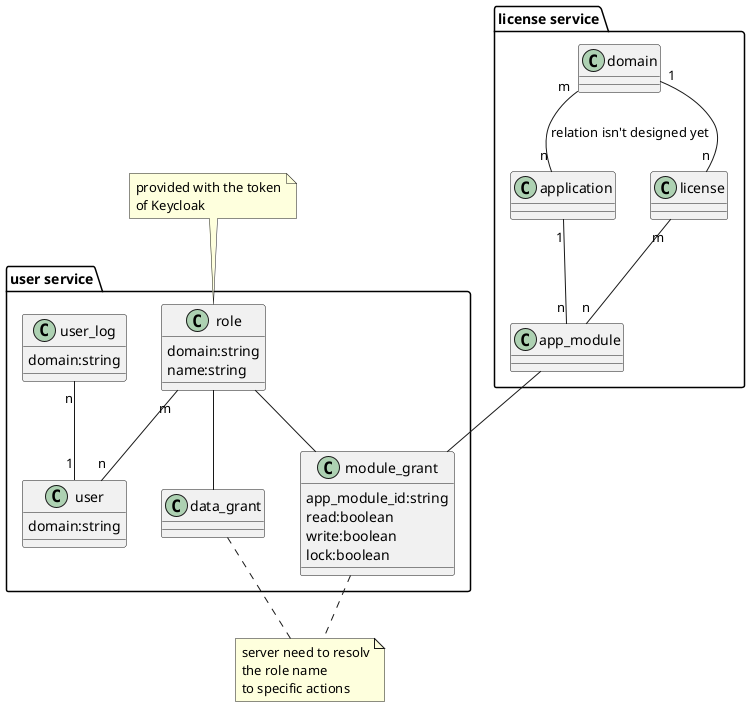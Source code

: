@startuml

package "license service" {
    class domain {

    }

    class application {
    }

    class app_module {
    }

    domain "m" -- "n" application: relation isn't designed yet
    application "1" -- "n" app_module

    class license {
    }
}

license "m" -- "n" app_module
domain "1" -- "n" license


package "user service" {
    class user {
        domain:string
    }

    class user_log {
        domain:string
    }

    class "role" as role {
        domain:string
        name:string
    }

    class module_grant {
        app_module_id:string
        read:boolean
        write:boolean
        lock:boolean
    }

    class data_grant
}
role -- module_grant
role -- data_grant

role "m"--"n" user

app_module -- module_grant


user_log "n"--"1" user

note top of role
provided with the token
of Keycloak
end note

note "server need to resolv\nthe role name\nto specific actions" as app_grants

module_grant .. app_grants
data_grant .. app_grants
@enduml